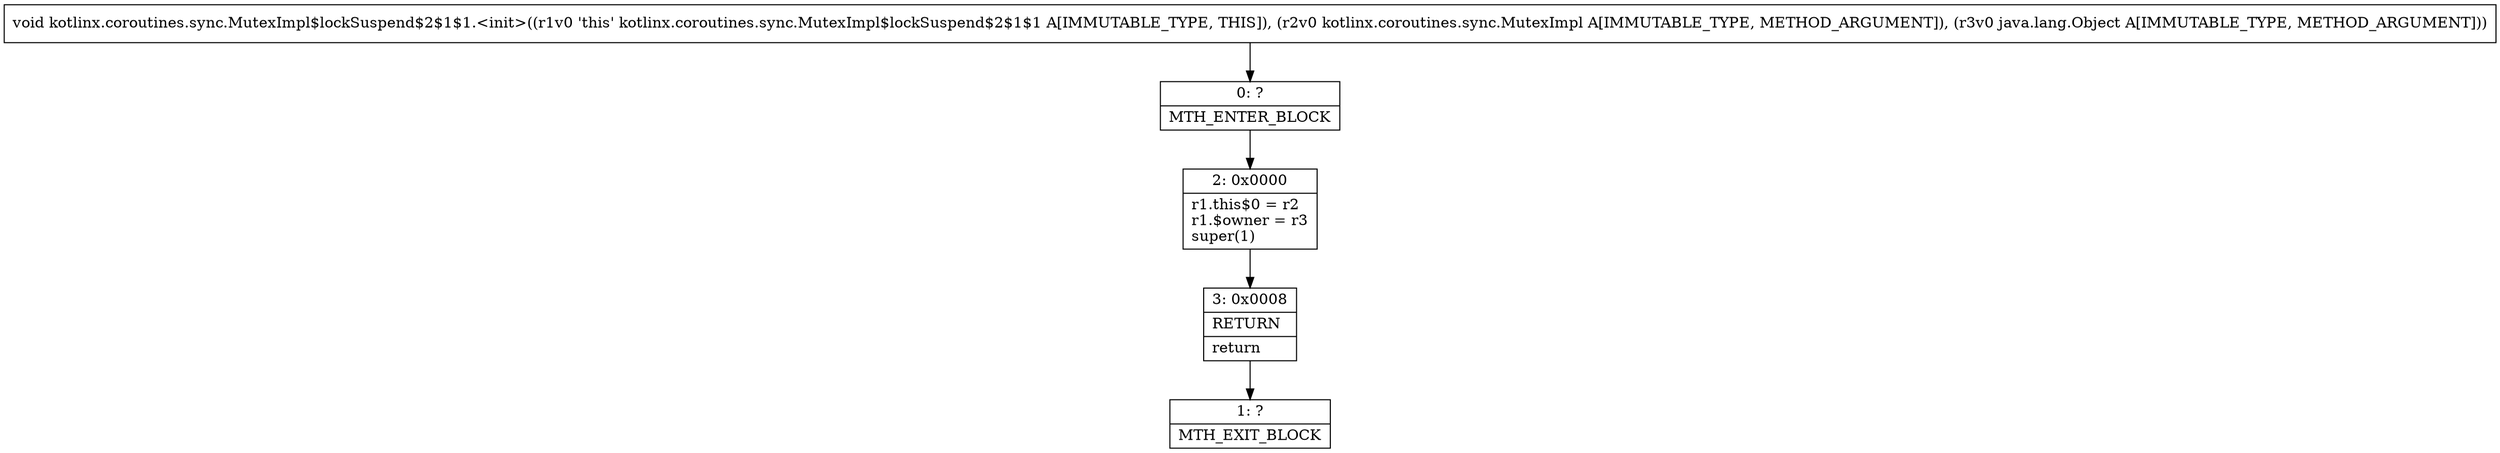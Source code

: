 digraph "CFG forkotlinx.coroutines.sync.MutexImpl$lockSuspend$2$1$1.\<init\>(Lkotlinx\/coroutines\/sync\/MutexImpl;Ljava\/lang\/Object;)V" {
Node_0 [shape=record,label="{0\:\ ?|MTH_ENTER_BLOCK\l}"];
Node_2 [shape=record,label="{2\:\ 0x0000|r1.this$0 = r2\lr1.$owner = r3\lsuper(1)\l}"];
Node_3 [shape=record,label="{3\:\ 0x0008|RETURN\l|return\l}"];
Node_1 [shape=record,label="{1\:\ ?|MTH_EXIT_BLOCK\l}"];
MethodNode[shape=record,label="{void kotlinx.coroutines.sync.MutexImpl$lockSuspend$2$1$1.\<init\>((r1v0 'this' kotlinx.coroutines.sync.MutexImpl$lockSuspend$2$1$1 A[IMMUTABLE_TYPE, THIS]), (r2v0 kotlinx.coroutines.sync.MutexImpl A[IMMUTABLE_TYPE, METHOD_ARGUMENT]), (r3v0 java.lang.Object A[IMMUTABLE_TYPE, METHOD_ARGUMENT])) }"];
MethodNode -> Node_0;Node_0 -> Node_2;
Node_2 -> Node_3;
Node_3 -> Node_1;
}

